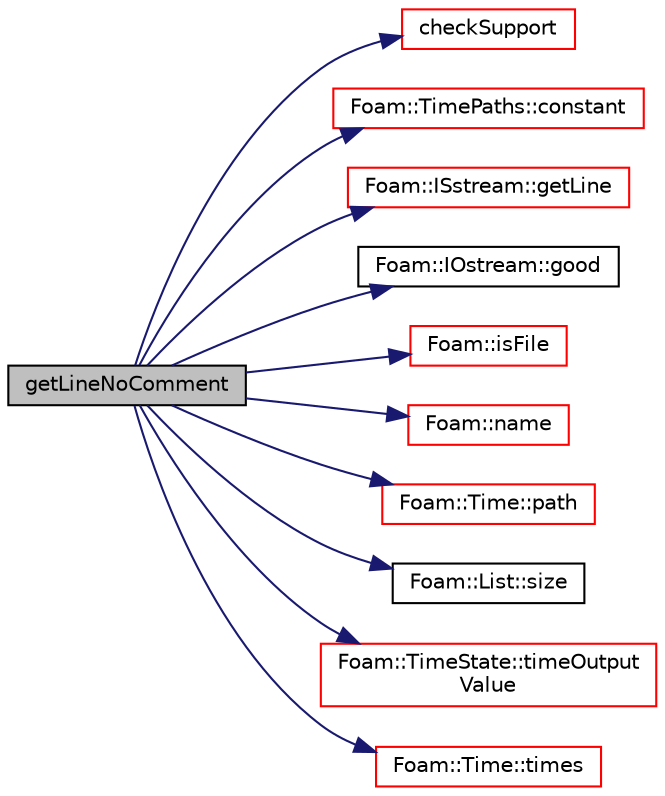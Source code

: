 digraph "getLineNoComment"
{
  bgcolor="transparent";
  edge [fontname="Helvetica",fontsize="10",labelfontname="Helvetica",labelfontsize="10"];
  node [fontname="Helvetica",fontsize="10",shape=record];
  rankdir="LR";
  Node1 [label="getLineNoComment",height=0.2,width=0.4,color="black", fillcolor="grey75", style="filled", fontcolor="black"];
  Node1 -> Node2 [color="midnightblue",fontsize="10",style="solid",fontname="Helvetica"];
  Node2 [label="checkSupport",height=0.2,width=0.4,color="red",URL="$a00630.html#adc9c27fa793257f88a57c1a24e3a7dfd"];
  Node1 -> Node3 [color="midnightblue",fontsize="10",style="solid",fontname="Helvetica"];
  Node3 [label="Foam::TimePaths::constant",height=0.2,width=0.4,color="red",URL="$a02704.html#a5aa65a27a46ca75d80f0821d80606c04",tooltip="Return constant name. "];
  Node1 -> Node4 [color="midnightblue",fontsize="10",style="solid",fontname="Helvetica"];
  Node4 [label="Foam::ISstream::getLine",height=0.2,width=0.4,color="red",URL="$a01222.html#a94b82bd8f7d8cdaa83c9c70b7c919f78",tooltip="Raw, low-level getline into a string function. "];
  Node1 -> Node5 [color="midnightblue",fontsize="10",style="solid",fontname="Helvetica"];
  Node5 [label="Foam::IOstream::good",height=0.2,width=0.4,color="black",URL="$a01209.html#ad2e41c8280b6cdf93d39e1135d2abdf7",tooltip="Return true if next operation might succeed. "];
  Node1 -> Node6 [color="midnightblue",fontsize="10",style="solid",fontname="Helvetica"];
  Node6 [label="Foam::isFile",height=0.2,width=0.4,color="red",URL="$a10936.html#a1cf13d004cf482571af182540a8d1526",tooltip="Does the name exist as a FILE in the file system? "];
  Node1 -> Node7 [color="midnightblue",fontsize="10",style="solid",fontname="Helvetica"];
  Node7 [label="Foam::name",height=0.2,width=0.4,color="red",URL="$a10936.html#adcb0df2bd4953cb6bb390272d8263c3a",tooltip="Return a string representation of a complex. "];
  Node1 -> Node8 [color="midnightblue",fontsize="10",style="solid",fontname="Helvetica"];
  Node8 [label="Foam::Time::path",height=0.2,width=0.4,color="red",URL="$a02699.html#a2db7691b348697844893a04d3110e3d5",tooltip="Return path. "];
  Node1 -> Node9 [color="midnightblue",fontsize="10",style="solid",fontname="Helvetica"];
  Node9 [label="Foam::List::size",height=0.2,width=0.4,color="black",URL="$a01397.html#a8a5f6fa29bd4b500caf186f60245b384",tooltip="Override size to be inconsistent with allocated storage. "];
  Node1 -> Node10 [color="midnightblue",fontsize="10",style="solid",fontname="Helvetica"];
  Node10 [label="Foam::TimeState::timeOutput\lValue",height=0.2,width=0.4,color="red",URL="$a02708.html#a7681c8ca0a16f9e5c6e24374e1b55733",tooltip="Return current time value. "];
  Node1 -> Node11 [color="midnightblue",fontsize="10",style="solid",fontname="Helvetica"];
  Node11 [label="Foam::Time::times",height=0.2,width=0.4,color="red",URL="$a02699.html#aed2dbd182af7815b80c9d0e197a04a78",tooltip="Search the case for valid time directories. "];
}
